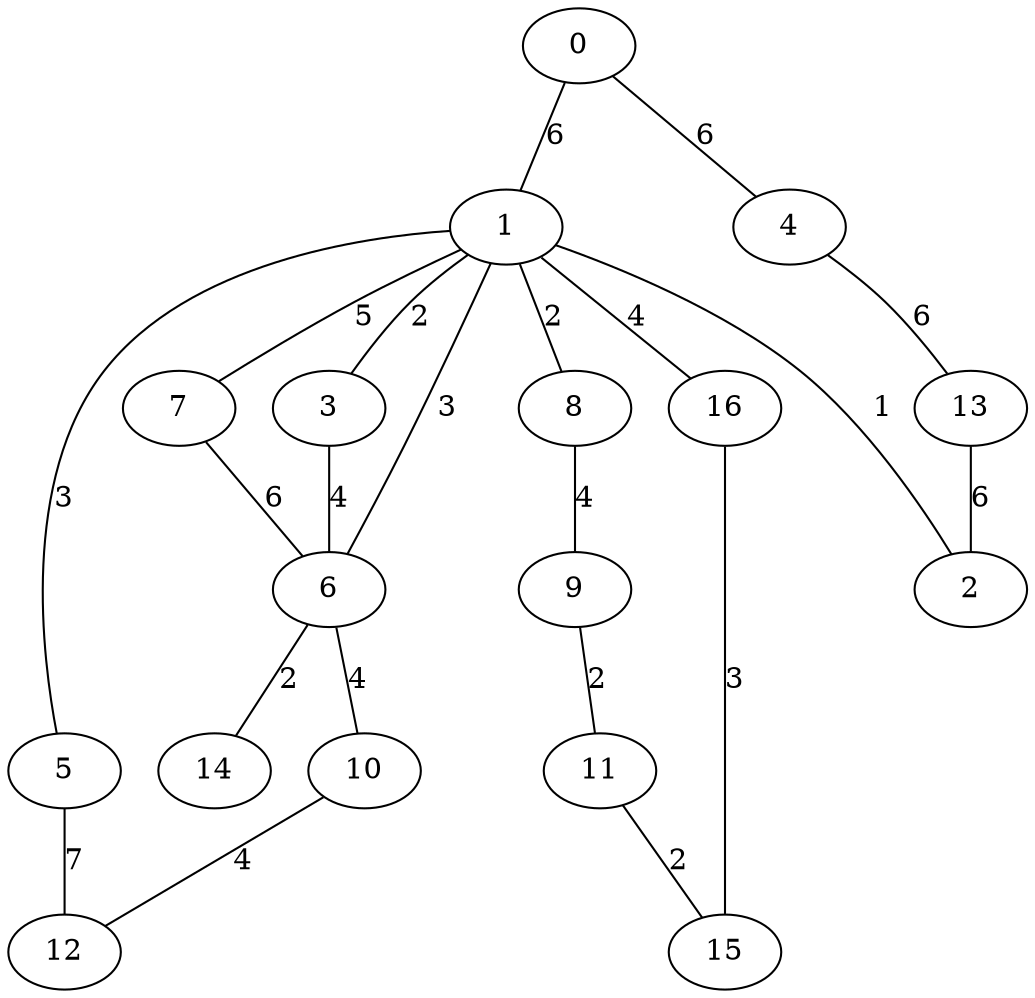 graph g {
  0 [ habit = 7, size = 151, x = 3, y = 4 ]
  1 [ habit = 2, size = 357, x = 6, y = 5 ]
  2 [ habit = 1, size = 251, x = 5, y = 4 ]
  3 [ habit = 7, size = 205, x = 6, y = 7 ]
  4 [ habit = 9, size = 358, x = 1, y = 3 ]
  5 [ habit = 9, size = 246, x = 4, y = 7 ]
  6 [ habit = 3, size = 313, x = 6, y = 8 ]
  7 [ base = 1, habit = 7, size = 379, x = 8, y = 7 ]
  8 [ habit = 4, size = 330, x = 8, y = 5 ]
  9 [ base = 2, habit = 5, size = 110, x = 10, y = 3 ]
  10 [ habit = 7, size = 148, x = 5, y = 10 ]
  11 [ habit = 7, size = 334, x = 10, y = 1 ]
  12 [ habit = 3, size = 364, x = 3, y = 9 ]
  13 [ habit = 2, size = 480, x = 3, y = 1 ]
  14 [ habit = 10, size = 188, x = 7, y = 10 ]
  15 [ habit = 10, size = 122, x = 8, y = 1 ]
  16 [ habit = 3, size = 225, x = 7, y = 3 ]

  0 -- 1 [ label = 6, weight = 6 ]
  0 -- 4 [ label = 6, weight = 6 ]
  1 -- 2 [ label = 1, weight = 1 ]
  1 -- 3 [ label = 2, weight = 2 ]
  1 -- 5 [ label = 3, weight = 3 ]
  1 -- 6 [ label = 3, weight = 3 ]
  1 -- 7 [ label = 5, weight = 5 ]
  1 -- 8 [ label = 2, weight = 2 ]
  1 -- 16 [ label = 4, weight = 4 ]
  3 -- 6 [ label = 4, weight = 4 ]
  4 -- 13 [ label = 6, weight = 6 ]
  5 -- 12 [ label = 7, weight = 7 ]
  6 -- 10 [ label = 4, weight = 4 ]
  6 -- 14 [ label = 2, weight = 2 ]
  7 -- 6 [ label = 6, weight = 6 ]
  8 -- 9 [ label = 4, weight = 4 ]
  9 -- 11 [ label = 2, weight = 2 ]
  10 -- 12 [ label = 4, weight = 4 ]
  11 -- 15 [ label = 2, weight = 2 ]
  13 -- 2 [ label = 6, weight = 6 ]
  16 -- 15 [ label = 3, weight = 3 ]
}
